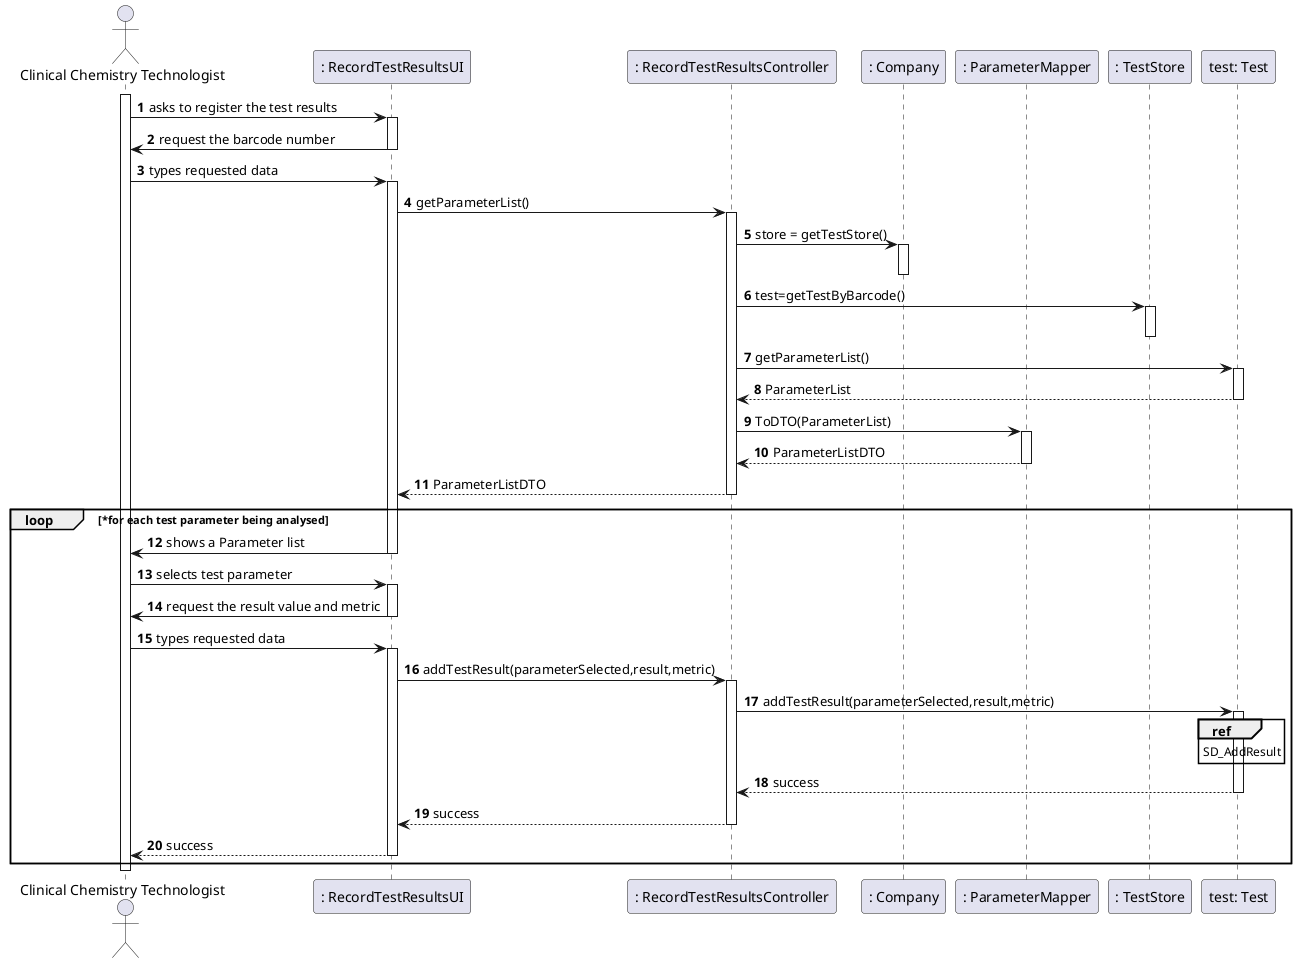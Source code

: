 @startuml
autonumber
'hide footbox
actor "Clinical Chemistry Technologist" as CCT

participant ": RecordTestResultsUI" as UI
participant ": RecordTestResultsController" as CTRL
participant ": Company" as Comp
participant ": ParameterMapper" as PMapper
participant ": TestStore" as TStore
participant "test: Test" as Test

activate CCT
CCT -> UI : asks to register the test results
activate UI
UI -> CCT : request the barcode number
deactivate UI
CCT -> UI : types requested data
activate UI
UI -> CTRL : getParameterList()
activate CTRL
CTRL -> Comp : store = getTestStore()
activate Comp
deactivate Comp
CTRL -> TStore : test=getTestByBarcode()
activate TStore
deactivate TStore
CTRL -> Test : getParameterList()
activate Test
Test --> CTRL : ParameterList
deactivate Test
CTRL -> PMapper : ToDTO(ParameterList)
activate PMapper
PMapper --> CTRL : ParameterListDTO
deactivate PMapper


CTRL --> UI : ParameterListDTO
deactivate CTRL
loop *for each test parameter being analysed
UI -> CCT : shows a Parameter list
deactivate UI
CCT -> UI : selects test parameter
activate UI
UI -> CCT : request the result value and metric
deactivate UI
CCT -> UI : types requested data
activate UI
UI -> CTRL : addTestResult(parameterSelected,result,metric)
activate CTRL
CTRL -> Test : addTestResult(parameterSelected,result,metric)
activate Test
ref over Test
SD_AddResult
end ref
Test --> CTRL : success
deactivate Test

CTRL --> UI : success
deactivate CTRL
UI --> CCT : success
deactivate UI
end





deactivate CCT
@enduml